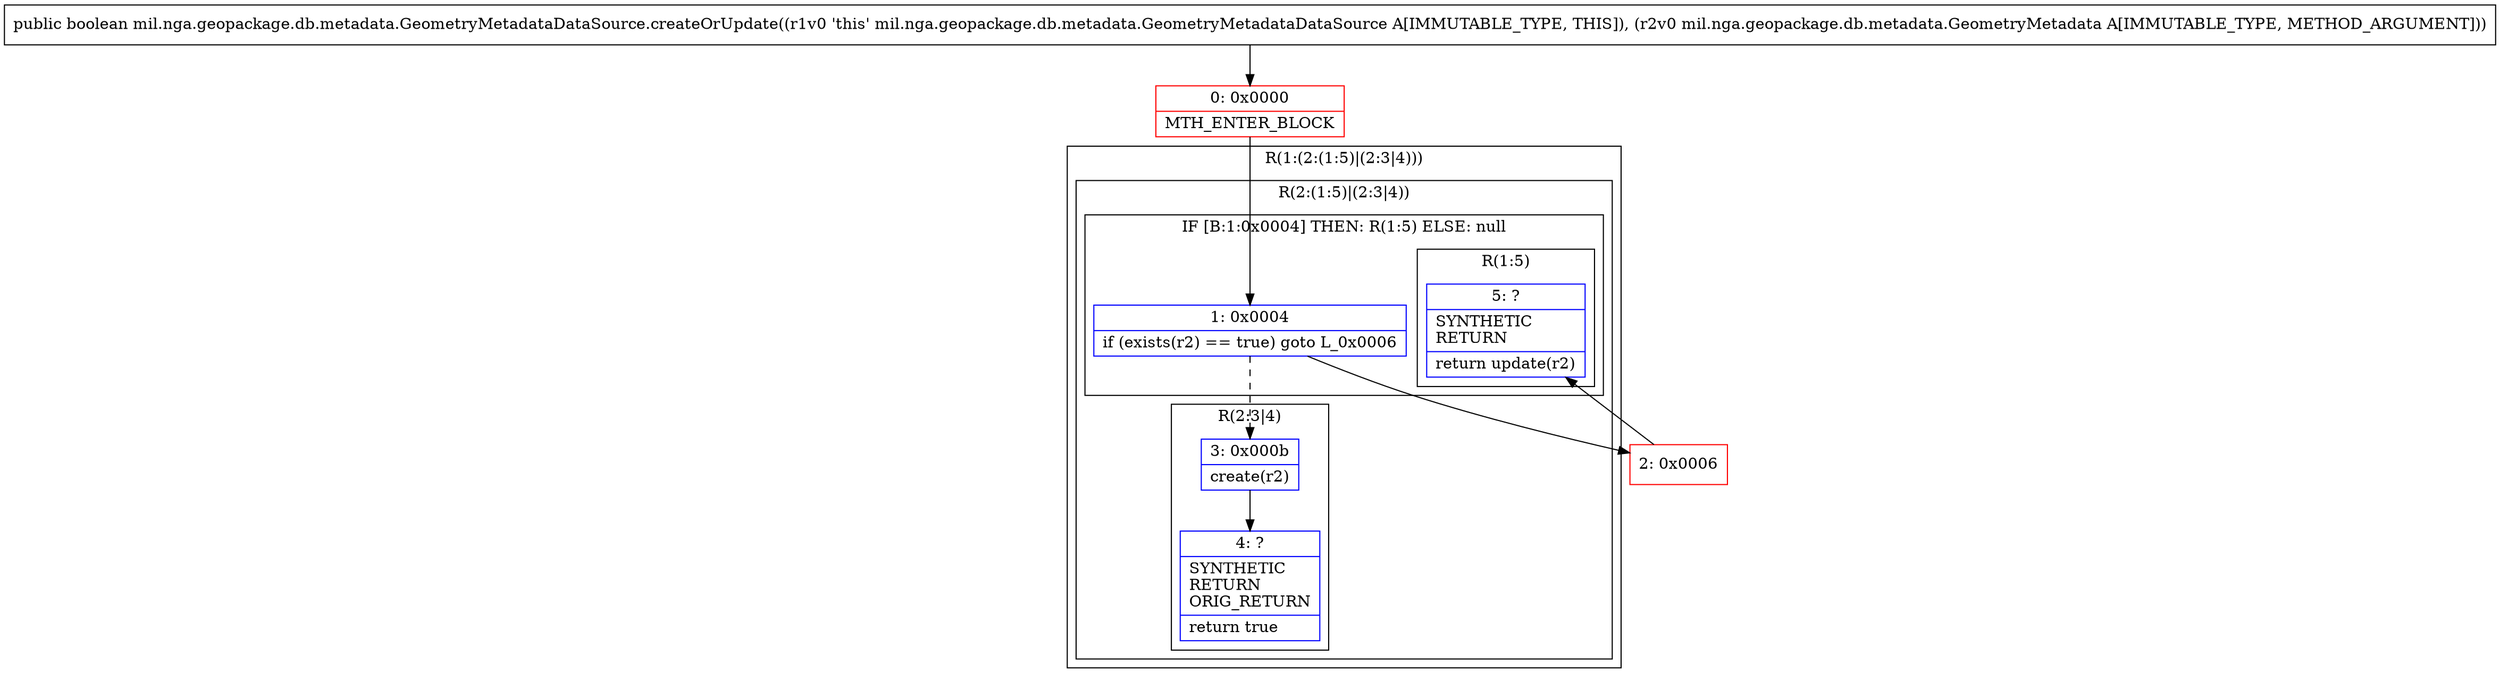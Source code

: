 digraph "CFG formil.nga.geopackage.db.metadata.GeometryMetadataDataSource.createOrUpdate(Lmil\/nga\/geopackage\/db\/metadata\/GeometryMetadata;)Z" {
subgraph cluster_Region_1356124280 {
label = "R(1:(2:(1:5)|(2:3|4)))";
node [shape=record,color=blue];
subgraph cluster_Region_1596331440 {
label = "R(2:(1:5)|(2:3|4))";
node [shape=record,color=blue];
subgraph cluster_IfRegion_447080165 {
label = "IF [B:1:0x0004] THEN: R(1:5) ELSE: null";
node [shape=record,color=blue];
Node_1 [shape=record,label="{1\:\ 0x0004|if (exists(r2) == true) goto L_0x0006\l}"];
subgraph cluster_Region_110959731 {
label = "R(1:5)";
node [shape=record,color=blue];
Node_5 [shape=record,label="{5\:\ ?|SYNTHETIC\lRETURN\l|return update(r2)\l}"];
}
}
subgraph cluster_Region_1891388360 {
label = "R(2:3|4)";
node [shape=record,color=blue];
Node_3 [shape=record,label="{3\:\ 0x000b|create(r2)\l}"];
Node_4 [shape=record,label="{4\:\ ?|SYNTHETIC\lRETURN\lORIG_RETURN\l|return true\l}"];
}
}
}
Node_0 [shape=record,color=red,label="{0\:\ 0x0000|MTH_ENTER_BLOCK\l}"];
Node_2 [shape=record,color=red,label="{2\:\ 0x0006}"];
MethodNode[shape=record,label="{public boolean mil.nga.geopackage.db.metadata.GeometryMetadataDataSource.createOrUpdate((r1v0 'this' mil.nga.geopackage.db.metadata.GeometryMetadataDataSource A[IMMUTABLE_TYPE, THIS]), (r2v0 mil.nga.geopackage.db.metadata.GeometryMetadata A[IMMUTABLE_TYPE, METHOD_ARGUMENT])) }"];
MethodNode -> Node_0;
Node_1 -> Node_2;
Node_1 -> Node_3[style=dashed];
Node_3 -> Node_4;
Node_0 -> Node_1;
Node_2 -> Node_5;
}

